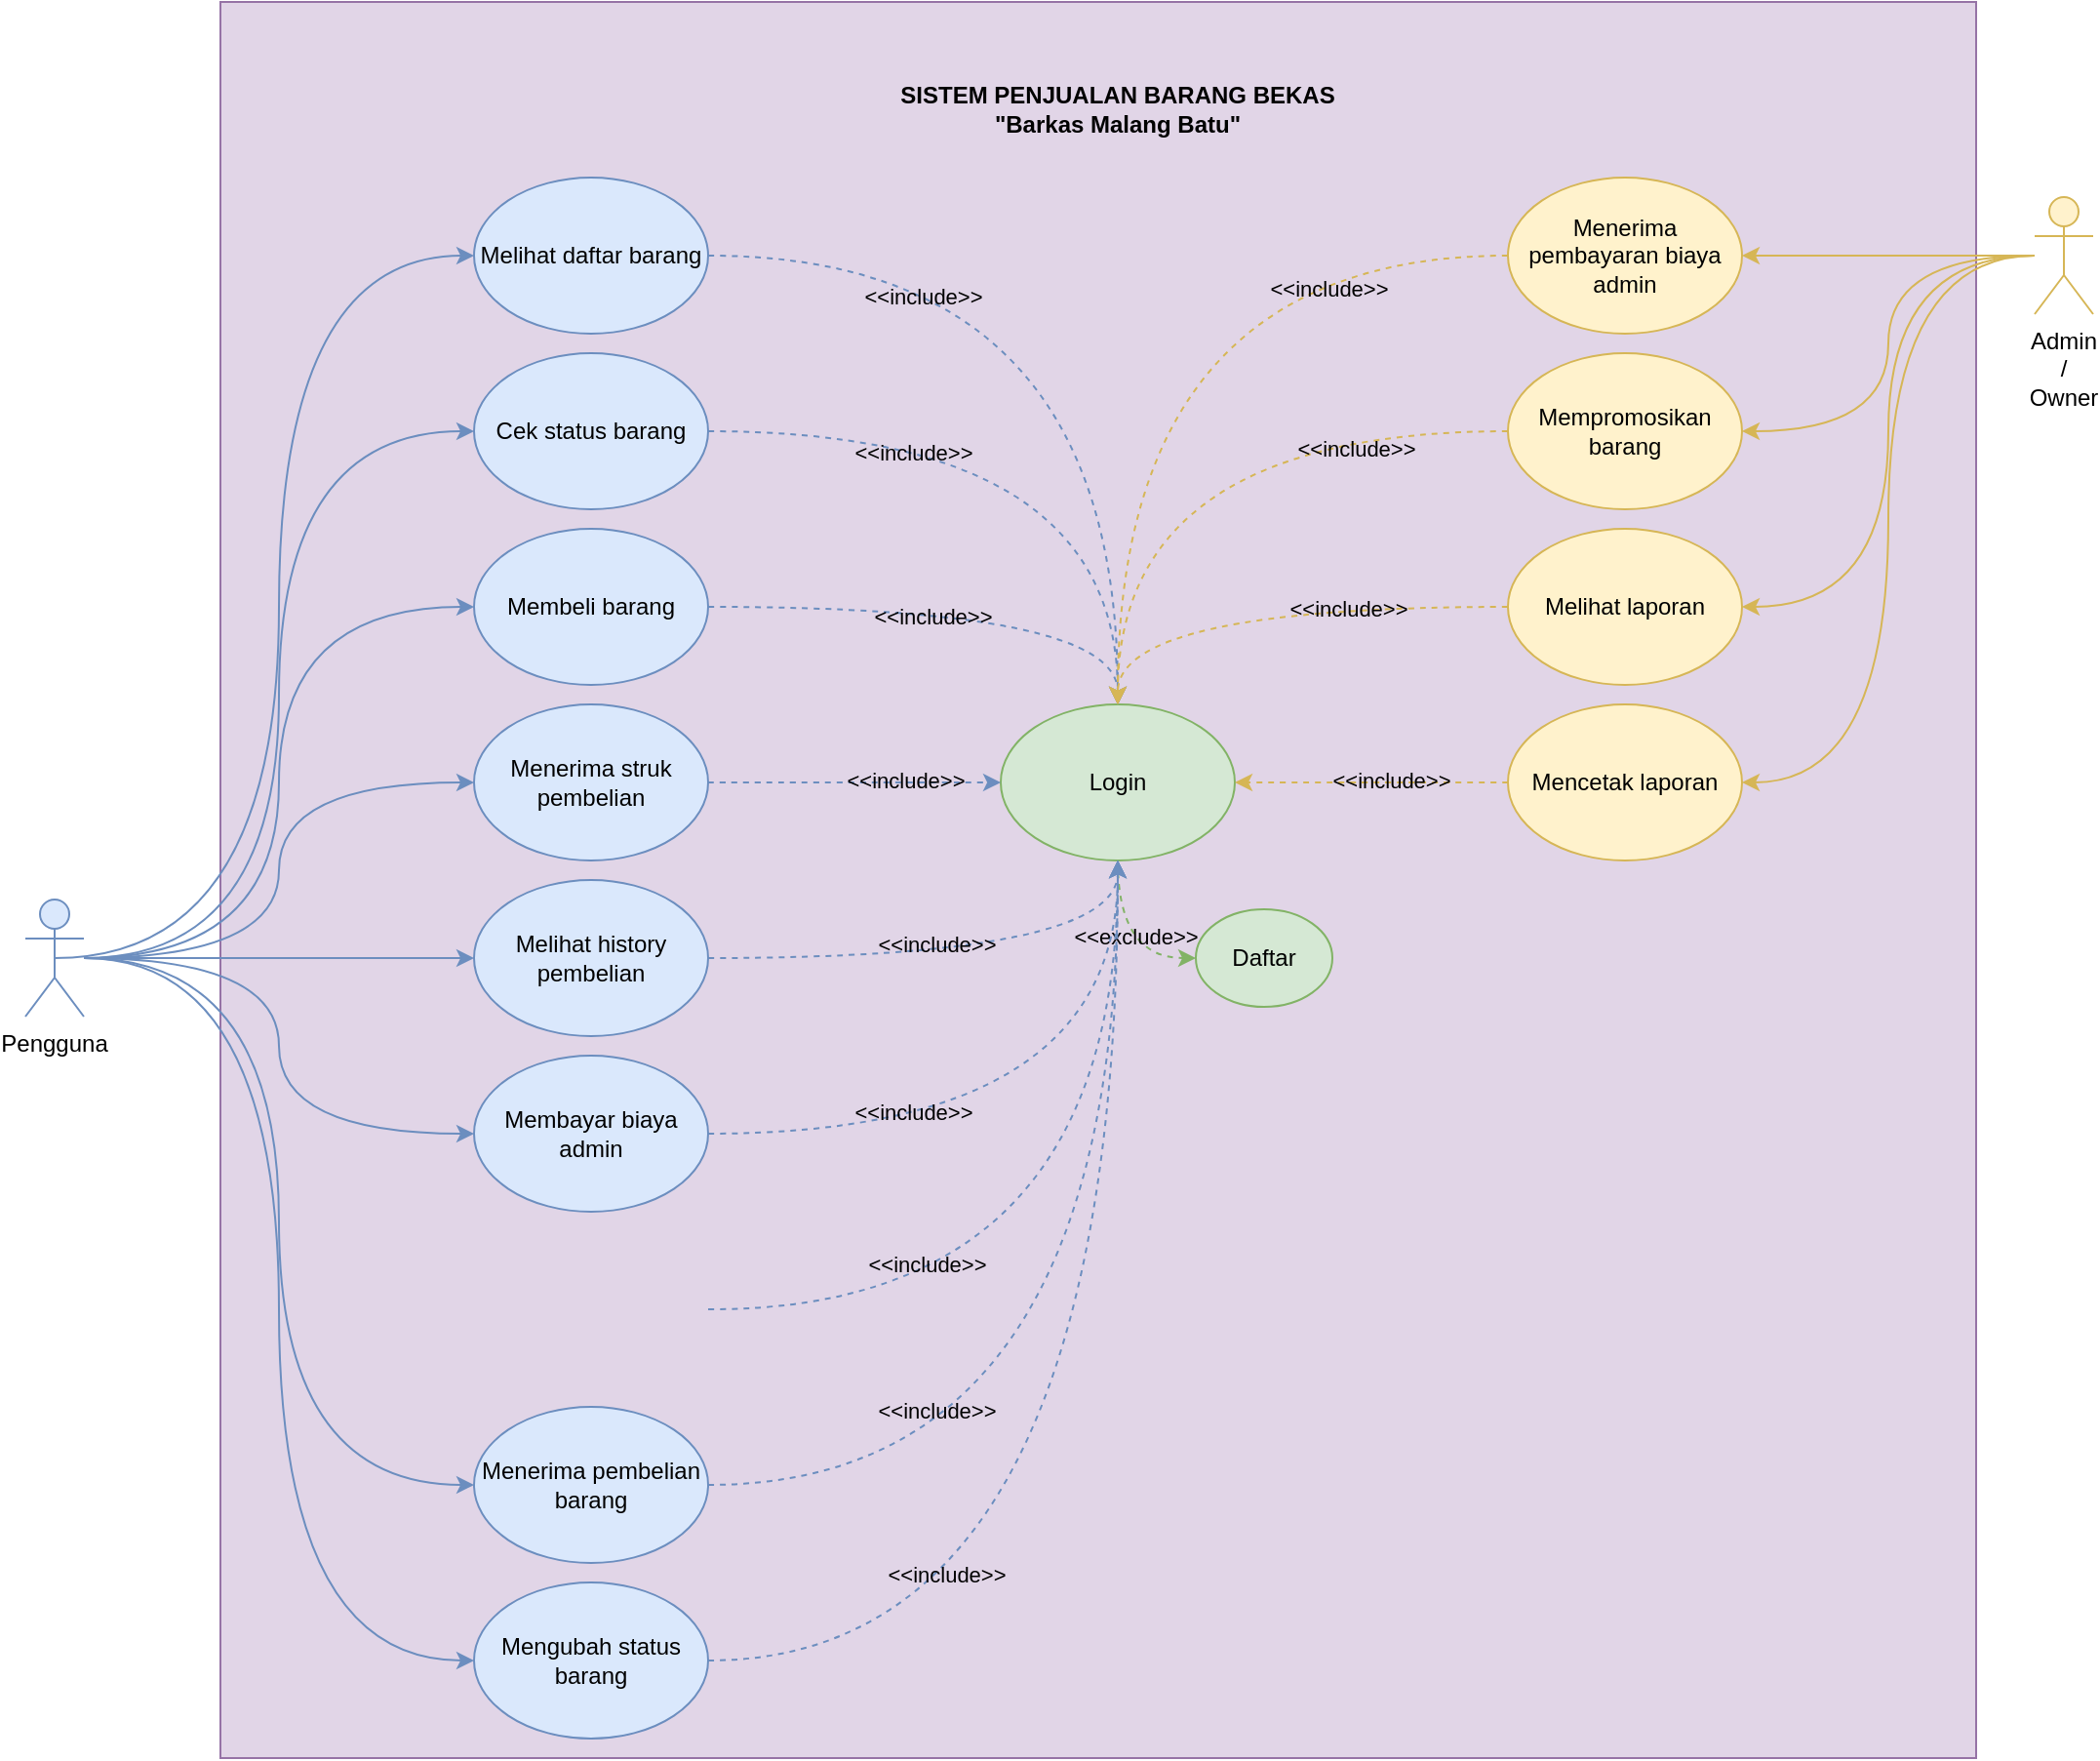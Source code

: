 <mxfile version="13.9.9" type="device"><diagram id="FwP8xMaD98i9msRnrxPW" name="Page-1"><mxGraphModel dx="852" dy="494" grid="1" gridSize="10" guides="1" tooltips="1" connect="1" arrows="1" fold="1" page="1" pageScale="1" pageWidth="850" pageHeight="1100" math="0" shadow="0"><root><mxCell id="0"/><mxCell id="1" parent="0"/><mxCell id="ihhtQg36KwLk_Eg7_PN3-1" value="" style="aspect=fixed;fillColor=#e1d5e7;strokeColor=#9673a6;fontStyle=0;labelBorderColor=none;whiteSpace=wrap;html=1;labelBackgroundColor=none;" parent="1" vertex="1"><mxGeometry x="170" y="60" width="900" height="900" as="geometry"/></mxCell><mxCell id="ihhtQg36KwLk_Eg7_PN3-26" value="" style="edgeStyle=orthogonalEdgeStyle;orthogonalLoop=1;jettySize=auto;exitX=0.5;exitY=0.5;exitDx=0;exitDy=0;exitPerimeter=0;entryX=0;entryY=0.5;entryDx=0;entryDy=0;curved=1;fillColor=#dae8fc;strokeColor=#6c8ebf;fontStyle=0;labelBorderColor=none;html=1;labelBackgroundColor=none;" parent="1" source="ihhtQg36KwLk_Eg7_PN3-2" target="ihhtQg36KwLk_Eg7_PN3-12" edge="1"><mxGeometry relative="1" as="geometry"/></mxCell><mxCell id="ihhtQg36KwLk_Eg7_PN3-29" value="" style="edgeStyle=orthogonalEdgeStyle;orthogonalLoop=1;jettySize=auto;entryX=0;entryY=0.5;entryDx=0;entryDy=0;strokeColor=none;curved=1;fontStyle=0;labelBorderColor=none;html=1;labelBackgroundColor=none;" parent="1" source="ihhtQg36KwLk_Eg7_PN3-2" target="ihhtQg36KwLk_Eg7_PN3-13" edge="1"><mxGeometry relative="1" as="geometry"/></mxCell><mxCell id="ihhtQg36KwLk_Eg7_PN3-30" value="" style="edgeStyle=orthogonalEdgeStyle;curved=1;orthogonalLoop=1;jettySize=auto;entryX=0;entryY=0.5;entryDx=0;entryDy=0;fillColor=#dae8fc;strokeColor=#6c8ebf;fontStyle=0;labelBorderColor=none;html=1;labelBackgroundColor=none;" parent="1" source="ihhtQg36KwLk_Eg7_PN3-2" target="ihhtQg36KwLk_Eg7_PN3-13" edge="1"><mxGeometry relative="1" as="geometry"/></mxCell><mxCell id="ihhtQg36KwLk_Eg7_PN3-31" value="" style="edgeStyle=orthogonalEdgeStyle;curved=1;orthogonalLoop=1;jettySize=auto;entryX=0;entryY=0.5;entryDx=0;entryDy=0;fillColor=#dae8fc;strokeColor=#6c8ebf;fontStyle=0;labelBorderColor=none;html=1;labelBackgroundColor=none;" parent="1" source="ihhtQg36KwLk_Eg7_PN3-2" target="ihhtQg36KwLk_Eg7_PN3-14" edge="1"><mxGeometry relative="1" as="geometry"/></mxCell><mxCell id="ihhtQg36KwLk_Eg7_PN3-32" value="" style="edgeStyle=orthogonalEdgeStyle;curved=1;orthogonalLoop=1;jettySize=auto;entryX=0;entryY=0.5;entryDx=0;entryDy=0;fillColor=#dae8fc;strokeColor=#6c8ebf;fontStyle=0;labelBorderColor=none;html=1;labelBackgroundColor=none;" parent="1" source="ihhtQg36KwLk_Eg7_PN3-2" target="ihhtQg36KwLk_Eg7_PN3-15" edge="1"><mxGeometry relative="1" as="geometry"/></mxCell><mxCell id="AMKGVoFOw0-IDPySNr7e-3" value="" style="edgeStyle=orthogonalEdgeStyle;curved=1;orthogonalLoop=1;jettySize=auto;entryX=0;entryY=0.5;entryDx=0;entryDy=0;fillColor=#dae8fc;strokeColor=#6c8ebf;fontStyle=0;labelBorderColor=none;html=1;labelBackgroundColor=none;" parent="1" source="ihhtQg36KwLk_Eg7_PN3-2" target="ihhtQg36KwLk_Eg7_PN3-20" edge="1"><mxGeometry relative="1" as="geometry"/></mxCell><mxCell id="AMKGVoFOw0-IDPySNr7e-4" value="" style="edgeStyle=orthogonalEdgeStyle;curved=1;orthogonalLoop=1;jettySize=auto;entryX=0;entryY=0.5;entryDx=0;entryDy=0;fillColor=#dae8fc;strokeColor=#6c8ebf;fontStyle=0;labelBorderColor=none;html=1;labelBackgroundColor=none;" parent="1" source="ihhtQg36KwLk_Eg7_PN3-2" target="ihhtQg36KwLk_Eg7_PN3-16" edge="1"><mxGeometry relative="1" as="geometry"/></mxCell><mxCell id="AMKGVoFOw0-IDPySNr7e-27" value="" style="edgeStyle=orthogonalEdgeStyle;curved=1;orthogonalLoop=1;jettySize=auto;entryX=0;entryY=0.5;entryDx=0;entryDy=0;fillColor=#dae8fc;strokeColor=#6c8ebf;fontStyle=0;labelBorderColor=none;html=1;labelBackgroundColor=none;" parent="1" source="ihhtQg36KwLk_Eg7_PN3-2" target="ihhtQg36KwLk_Eg7_PN3-18" edge="1"><mxGeometry relative="1" as="geometry"/></mxCell><mxCell id="AMKGVoFOw0-IDPySNr7e-28" value="" style="edgeStyle=orthogonalEdgeStyle;curved=1;orthogonalLoop=1;jettySize=auto;entryX=0;entryY=0.5;entryDx=0;entryDy=0;fillColor=#dae8fc;strokeColor=#6c8ebf;fontStyle=0;labelBorderColor=none;html=1;labelBackgroundColor=none;" parent="1" source="ihhtQg36KwLk_Eg7_PN3-2" target="AMKGVoFOw0-IDPySNr7e-26" edge="1"><mxGeometry relative="1" as="geometry"/></mxCell><mxCell id="ihhtQg36KwLk_Eg7_PN3-2" value="Pengguna" style="shape=umlActor;verticalLabelPosition=bottom;verticalAlign=top;outlineConnect=0;fillColor=#dae8fc;strokeColor=#6c8ebf;fontStyle=0;labelBorderColor=none;whiteSpace=wrap;html=1;labelBackgroundColor=none;" parent="1" vertex="1"><mxGeometry x="70" y="520" width="30" height="60" as="geometry"/></mxCell><mxCell id="ihhtQg36KwLk_Eg7_PN3-44" value="" style="edgeStyle=orthogonalEdgeStyle;curved=1;orthogonalLoop=1;jettySize=auto;entryX=1;entryY=0.5;entryDx=0;entryDy=0;fillColor=#fff2cc;strokeColor=#d6b656;fontStyle=0;labelBorderColor=none;html=1;labelBackgroundColor=none;" parent="1" source="ihhtQg36KwLk_Eg7_PN3-5" target="ihhtQg36KwLk_Eg7_PN3-21" edge="1"><mxGeometry relative="1" as="geometry"/></mxCell><mxCell id="ihhtQg36KwLk_Eg7_PN3-46" value="" style="edgeStyle=orthogonalEdgeStyle;curved=1;orthogonalLoop=1;jettySize=auto;entryX=1;entryY=0.5;entryDx=0;entryDy=0;fillColor=#fff2cc;strokeColor=#d6b656;fontStyle=0;labelBorderColor=none;html=1;labelBackgroundColor=none;" parent="1" source="ihhtQg36KwLk_Eg7_PN3-5" target="ihhtQg36KwLk_Eg7_PN3-23" edge="1"><mxGeometry relative="1" as="geometry"/></mxCell><mxCell id="AMKGVoFOw0-IDPySNr7e-8" value="" style="edgeStyle=orthogonalEdgeStyle;curved=1;orthogonalLoop=1;jettySize=auto;entryX=1;entryY=0.5;entryDx=0;entryDy=0;fillColor=#fff2cc;strokeColor=#d6b656;fontStyle=0;labelBorderColor=none;html=1;labelBackgroundColor=none;" parent="1" source="ihhtQg36KwLk_Eg7_PN3-5" target="AMKGVoFOw0-IDPySNr7e-7" edge="1"><mxGeometry relative="1" as="geometry"/></mxCell><mxCell id="AMKGVoFOw0-IDPySNr7e-11" value="" style="edgeStyle=orthogonalEdgeStyle;curved=1;orthogonalLoop=1;jettySize=auto;entryX=1;entryY=0.5;entryDx=0;entryDy=0;fillColor=#fff2cc;strokeColor=#d6b656;fontStyle=0;labelBorderColor=none;html=1;labelBackgroundColor=none;" parent="1" source="ihhtQg36KwLk_Eg7_PN3-5" target="AMKGVoFOw0-IDPySNr7e-9" edge="1"><mxGeometry relative="1" as="geometry"/></mxCell><mxCell id="ihhtQg36KwLk_Eg7_PN3-5" value="Admin / Owner" style="shape=umlActor;verticalLabelPosition=bottom;verticalAlign=top;outlineConnect=0;fillColor=#fff2cc;strokeColor=#d6b656;fontStyle=0;labelBorderColor=none;whiteSpace=wrap;html=1;labelBackgroundColor=none;" parent="1" vertex="1"><mxGeometry x="1100" y="160" width="30" height="60" as="geometry"/></mxCell><mxCell id="AMKGVoFOw0-IDPySNr7e-24" value="" style="edgeStyle=orthogonalEdgeStyle;curved=1;orthogonalLoop=1;jettySize=auto;entryX=0;entryY=0.5;entryDx=0;entryDy=0;dashed=1;fillColor=#d5e8d4;strokeColor=#82b366;fontStyle=0;labelBorderColor=none;html=1;labelBackgroundColor=none;" parent="1" source="ihhtQg36KwLk_Eg7_PN3-11" target="ihhtQg36KwLk_Eg7_PN3-19" edge="1"><mxGeometry relative="1" as="geometry"/></mxCell><mxCell id="AMKGVoFOw0-IDPySNr7e-68" value="&amp;lt;&amp;lt;exclude&amp;gt;&amp;gt;" style="edgeLabel;align=center;verticalAlign=middle;resizable=0;points=[];labelBackgroundColor=none;fontStyle=0;labelBorderColor=none;html=1;" parent="AMKGVoFOw0-IDPySNr7e-24" vertex="1" connectable="0"><mxGeometry x="-0.15" y="9" relative="1" as="geometry"><mxPoint as="offset"/></mxGeometry></mxCell><mxCell id="ihhtQg36KwLk_Eg7_PN3-11" value="Login" style="ellipse;fillColor=#d5e8d4;strokeColor=#82b366;fontStyle=0;labelBorderColor=none;whiteSpace=wrap;html=1;labelBackgroundColor=none;" parent="1" vertex="1"><mxGeometry x="570" y="420" width="120" height="80" as="geometry"/></mxCell><mxCell id="ihhtQg36KwLk_Eg7_PN3-47" value="" style="edgeStyle=orthogonalEdgeStyle;curved=1;orthogonalLoop=1;jettySize=auto;entryX=0.5;entryY=0;entryDx=0;entryDy=0;dashed=1;fillColor=#dae8fc;strokeColor=#6c8ebf;fontStyle=0;labelBorderColor=none;html=1;labelBackgroundColor=none;" parent="1" source="ihhtQg36KwLk_Eg7_PN3-12" target="ihhtQg36KwLk_Eg7_PN3-11" edge="1"><mxGeometry relative="1" as="geometry"/></mxCell><mxCell id="AMKGVoFOw0-IDPySNr7e-53" value="&amp;lt;&amp;lt;include&amp;gt;&amp;gt;" style="edgeLabel;align=center;verticalAlign=middle;resizable=0;points=[];labelBackgroundColor=none;fontStyle=0;labelBorderColor=none;html=1;" parent="ihhtQg36KwLk_Eg7_PN3-47" vertex="1" connectable="0"><mxGeometry x="-0.501" y="-21" relative="1" as="geometry"><mxPoint as="offset"/></mxGeometry></mxCell><mxCell id="ihhtQg36KwLk_Eg7_PN3-12" value="Melihat daftar barang" style="ellipse;fillColor=#dae8fc;strokeColor=#6c8ebf;fontStyle=0;labelBorderColor=none;whiteSpace=wrap;html=1;labelBackgroundColor=none;" parent="1" vertex="1"><mxGeometry x="300" y="150" width="120" height="80" as="geometry"/></mxCell><mxCell id="ihhtQg36KwLk_Eg7_PN3-48" value="" style="edgeStyle=orthogonalEdgeStyle;curved=1;orthogonalLoop=1;jettySize=auto;entryX=0.5;entryY=0;entryDx=0;entryDy=0;dashed=1;fillColor=#dae8fc;strokeColor=#6c8ebf;fontStyle=0;labelBorderColor=none;html=1;labelBackgroundColor=none;" parent="1" source="ihhtQg36KwLk_Eg7_PN3-13" target="ihhtQg36KwLk_Eg7_PN3-11" edge="1"><mxGeometry relative="1" as="geometry"/></mxCell><mxCell id="AMKGVoFOw0-IDPySNr7e-54" value="&amp;lt;&amp;lt;include&amp;gt;&amp;gt;" style="edgeLabel;align=center;verticalAlign=middle;resizable=0;points=[];labelBackgroundColor=none;fontStyle=0;labelBorderColor=none;html=1;" parent="ihhtQg36KwLk_Eg7_PN3-48" vertex="1" connectable="0"><mxGeometry x="-0.403" y="-11" relative="1" as="geometry"><mxPoint as="offset"/></mxGeometry></mxCell><mxCell id="ihhtQg36KwLk_Eg7_PN3-13" value="Cek status barang" style="ellipse;fillColor=#dae8fc;strokeColor=#6c8ebf;fontStyle=0;labelBorderColor=none;whiteSpace=wrap;html=1;labelBackgroundColor=none;" parent="1" vertex="1"><mxGeometry x="300" y="240" width="120" height="80" as="geometry"/></mxCell><mxCell id="AMKGVoFOw0-IDPySNr7e-44" value="" style="edgeStyle=orthogonalEdgeStyle;curved=1;orthogonalLoop=1;jettySize=auto;entryX=0.5;entryY=0;entryDx=0;entryDy=0;dashed=1;fillColor=#dae8fc;strokeColor=#6c8ebf;fontStyle=0;labelBorderColor=none;html=1;labelBackgroundColor=none;" parent="1" source="ihhtQg36KwLk_Eg7_PN3-14" target="ihhtQg36KwLk_Eg7_PN3-11" edge="1"><mxGeometry relative="1" as="geometry"/></mxCell><mxCell id="AMKGVoFOw0-IDPySNr7e-55" value="&amp;lt;&amp;lt;include&amp;gt;&amp;gt;" style="edgeLabel;align=center;verticalAlign=middle;resizable=0;points=[];labelBackgroundColor=none;fontStyle=0;labelBorderColor=none;html=1;" parent="AMKGVoFOw0-IDPySNr7e-44" vertex="1" connectable="0"><mxGeometry x="-0.115" y="-5" relative="1" as="geometry"><mxPoint as="offset"/></mxGeometry></mxCell><mxCell id="ihhtQg36KwLk_Eg7_PN3-14" value="Membeli barang" style="ellipse;fillColor=#dae8fc;strokeColor=#6c8ebf;fontStyle=0;labelBorderColor=none;whiteSpace=wrap;html=1;labelBackgroundColor=none;" parent="1" vertex="1"><mxGeometry x="300" y="330" width="120" height="80" as="geometry"/></mxCell><mxCell id="ihhtQg36KwLk_Eg7_PN3-51" value="" style="edgeStyle=orthogonalEdgeStyle;curved=1;orthogonalLoop=1;jettySize=auto;exitX=1;exitY=0.5;exitDx=0;exitDy=0;entryX=0;entryY=0.5;entryDx=0;entryDy=0;dashed=1;fillColor=#dae8fc;strokeColor=#6c8ebf;fontStyle=0;labelBorderColor=none;html=1;labelBackgroundColor=none;" parent="1" source="ihhtQg36KwLk_Eg7_PN3-15" target="ihhtQg36KwLk_Eg7_PN3-11" edge="1"><mxGeometry relative="1" as="geometry"/></mxCell><mxCell id="AMKGVoFOw0-IDPySNr7e-56" value="&amp;lt;&amp;lt;include&amp;gt;&amp;gt;" style="edgeLabel;align=center;verticalAlign=middle;resizable=0;points=[];labelBackgroundColor=none;fontStyle=0;labelBorderColor=none;html=1;" parent="ihhtQg36KwLk_Eg7_PN3-51" vertex="1" connectable="0"><mxGeometry x="0.338" y="1" relative="1" as="geometry"><mxPoint as="offset"/></mxGeometry></mxCell><mxCell id="ihhtQg36KwLk_Eg7_PN3-15" value="Menerima struk pembelian" style="ellipse;fillColor=#dae8fc;strokeColor=#6c8ebf;fontStyle=0;labelBorderColor=none;whiteSpace=wrap;html=1;labelBackgroundColor=none;" parent="1" vertex="1"><mxGeometry x="300" y="420" width="120" height="80" as="geometry"/></mxCell><mxCell id="AMKGVoFOw0-IDPySNr7e-46" value="" style="edgeStyle=orthogonalEdgeStyle;curved=1;orthogonalLoop=1;jettySize=auto;dashed=1;fillColor=#dae8fc;strokeColor=#6c8ebf;fontStyle=0;labelBorderColor=none;html=1;labelBackgroundColor=none;" parent="1" source="ihhtQg36KwLk_Eg7_PN3-16" edge="1"><mxGeometry relative="1" as="geometry"><mxPoint x="630" y="500" as="targetPoint"/></mxGeometry></mxCell><mxCell id="AMKGVoFOw0-IDPySNr7e-60" value="&amp;lt;&amp;lt;include&amp;gt;&amp;gt;" style="edgeLabel;align=center;verticalAlign=middle;resizable=0;points=[];labelBackgroundColor=none;fontStyle=0;labelBorderColor=none;html=1;" parent="AMKGVoFOw0-IDPySNr7e-46" vertex="1" connectable="0"><mxGeometry x="-0.403" y="11" relative="1" as="geometry"><mxPoint as="offset"/></mxGeometry></mxCell><mxCell id="ihhtQg36KwLk_Eg7_PN3-16" value="Membayar biaya admin" style="ellipse;fillColor=#dae8fc;strokeColor=#6c8ebf;fontStyle=0;labelBorderColor=none;whiteSpace=wrap;html=1;labelBackgroundColor=none;" parent="1" vertex="1"><mxGeometry x="300" y="600" width="120" height="80" as="geometry"/></mxCell><mxCell id="AMKGVoFOw0-IDPySNr7e-47" value="" style="edgeStyle=orthogonalEdgeStyle;curved=1;orthogonalLoop=1;jettySize=auto;entryX=0.5;entryY=1;entryDx=0;entryDy=0;dashed=1;fillColor=#dae8fc;strokeColor=#6c8ebf;fontStyle=0;labelBorderColor=none;html=1;labelBackgroundColor=none;" parent="1" target="ihhtQg36KwLk_Eg7_PN3-11" edge="1"><mxGeometry relative="1" as="geometry"><mxPoint x="420" y="730" as="sourcePoint"/></mxGeometry></mxCell><mxCell id="AMKGVoFOw0-IDPySNr7e-61" value="&amp;lt;&amp;lt;include&amp;gt;&amp;gt;" style="edgeLabel;align=center;verticalAlign=middle;resizable=0;points=[];labelBackgroundColor=none;fontStyle=0;labelBorderColor=none;html=1;" parent="AMKGVoFOw0-IDPySNr7e-47" vertex="1" connectable="0"><mxGeometry x="-0.491" y="24" relative="1" as="geometry"><mxPoint as="offset"/></mxGeometry></mxCell><mxCell id="AMKGVoFOw0-IDPySNr7e-48" value="" style="edgeStyle=orthogonalEdgeStyle;curved=1;orthogonalLoop=1;jettySize=auto;entryX=0.5;entryY=1;entryDx=0;entryDy=0;dashed=1;fillColor=#dae8fc;strokeColor=#6c8ebf;fontStyle=0;labelBorderColor=none;html=1;labelBackgroundColor=none;" parent="1" source="ihhtQg36KwLk_Eg7_PN3-18" target="ihhtQg36KwLk_Eg7_PN3-11" edge="1"><mxGeometry relative="1" as="geometry"/></mxCell><mxCell id="AMKGVoFOw0-IDPySNr7e-62" value="&amp;lt;&amp;lt;include&amp;gt;&amp;gt;" style="edgeLabel;align=center;verticalAlign=middle;resizable=0;points=[];labelBackgroundColor=none;fontStyle=0;labelBorderColor=none;html=1;" parent="AMKGVoFOw0-IDPySNr7e-48" vertex="1" connectable="0"><mxGeometry x="-0.558" y="38" relative="1" as="geometry"><mxPoint as="offset"/></mxGeometry></mxCell><mxCell id="ihhtQg36KwLk_Eg7_PN3-18" value="Menerima pembelian barang" style="ellipse;fillColor=#dae8fc;strokeColor=#6c8ebf;fontStyle=0;labelBorderColor=none;whiteSpace=wrap;html=1;labelBackgroundColor=none;" parent="1" vertex="1"><mxGeometry x="300" y="780" width="120" height="80" as="geometry"/></mxCell><mxCell id="ihhtQg36KwLk_Eg7_PN3-19" value="Daftar" style="ellipse;fillColor=#d5e8d4;strokeColor=#82b366;fontStyle=0;labelBorderColor=none;whiteSpace=wrap;html=1;labelBackgroundColor=none;" parent="1" vertex="1"><mxGeometry x="670" y="525" width="70" height="50" as="geometry"/></mxCell><mxCell id="AMKGVoFOw0-IDPySNr7e-45" value="" style="edgeStyle=orthogonalEdgeStyle;curved=1;orthogonalLoop=1;jettySize=auto;entryX=0.5;entryY=1;entryDx=0;entryDy=0;dashed=1;fillColor=#dae8fc;strokeColor=#6c8ebf;fontStyle=0;labelBorderColor=none;html=1;labelBackgroundColor=none;" parent="1" source="ihhtQg36KwLk_Eg7_PN3-20" target="ihhtQg36KwLk_Eg7_PN3-11" edge="1"><mxGeometry relative="1" as="geometry"/></mxCell><mxCell id="AMKGVoFOw0-IDPySNr7e-57" value="&amp;lt;&amp;lt;include&amp;gt;&amp;gt;" style="edgeLabel;align=center;verticalAlign=middle;resizable=0;points=[];labelBackgroundColor=none;fontStyle=0;labelBorderColor=none;html=1;" parent="AMKGVoFOw0-IDPySNr7e-45" vertex="1" connectable="0"><mxGeometry x="-0.099" y="7" relative="1" as="geometry"><mxPoint as="offset"/></mxGeometry></mxCell><mxCell id="ihhtQg36KwLk_Eg7_PN3-20" value="Melihat history pembelian" style="ellipse;fillColor=#dae8fc;strokeColor=#6c8ebf;fontStyle=0;labelBorderColor=none;whiteSpace=wrap;html=1;labelBackgroundColor=none;" parent="1" vertex="1"><mxGeometry x="300" y="510" width="120" height="80" as="geometry"/></mxCell><mxCell id="ihhtQg36KwLk_Eg7_PN3-56" value="" style="edgeStyle=orthogonalEdgeStyle;curved=1;orthogonalLoop=1;jettySize=auto;entryX=0.5;entryY=0;entryDx=0;entryDy=0;dashed=1;strokeColor=#d6b656;fillColor=#fff2cc;fontStyle=0;labelBorderColor=none;html=1;labelBackgroundColor=none;" parent="1" source="ihhtQg36KwLk_Eg7_PN3-21" target="ihhtQg36KwLk_Eg7_PN3-11" edge="1"><mxGeometry relative="1" as="geometry"/></mxCell><mxCell id="AMKGVoFOw0-IDPySNr7e-64" value="&amp;lt;&amp;lt;include&amp;gt;&amp;gt;" style="edgeLabel;align=center;verticalAlign=middle;resizable=0;points=[];labelBackgroundColor=none;fontStyle=0;labelBorderColor=none;html=1;" parent="ihhtQg36KwLk_Eg7_PN3-56" vertex="1" connectable="0"><mxGeometry x="-0.573" y="17" relative="1" as="geometry"><mxPoint as="offset"/></mxGeometry></mxCell><mxCell id="ihhtQg36KwLk_Eg7_PN3-21" value="Menerima pembayaran biaya admin" style="ellipse;fillColor=#fff2cc;strokeColor=#d6b656;fontStyle=0;labelBorderColor=none;whiteSpace=wrap;html=1;labelBackgroundColor=none;" parent="1" vertex="1"><mxGeometry x="830" y="150" width="120" height="80" as="geometry"/></mxCell><mxCell id="AMKGVoFOw0-IDPySNr7e-50" value="" style="edgeStyle=orthogonalEdgeStyle;curved=1;orthogonalLoop=1;jettySize=auto;entryX=0.5;entryY=0;entryDx=0;entryDy=0;dashed=1;fillColor=#fff2cc;strokeColor=#d6b656;fontStyle=0;labelBorderColor=none;html=1;labelBackgroundColor=none;" parent="1" source="ihhtQg36KwLk_Eg7_PN3-23" target="ihhtQg36KwLk_Eg7_PN3-11" edge="1"><mxGeometry relative="1" as="geometry"/></mxCell><mxCell id="AMKGVoFOw0-IDPySNr7e-65" value="&amp;lt;&amp;lt;include&amp;gt;&amp;gt;" style="edgeLabel;align=center;verticalAlign=middle;resizable=0;points=[];labelBackgroundColor=none;fontStyle=0;labelBorderColor=none;html=1;" parent="AMKGVoFOw0-IDPySNr7e-50" vertex="1" connectable="0"><mxGeometry x="-0.541" y="9" relative="1" as="geometry"><mxPoint as="offset"/></mxGeometry></mxCell><mxCell id="ihhtQg36KwLk_Eg7_PN3-23" value="Mempromosikan barang" style="ellipse;fillColor=#fff2cc;strokeColor=#d6b656;fontStyle=0;labelBorderColor=none;whiteSpace=wrap;html=1;labelBackgroundColor=none;" parent="1" vertex="1"><mxGeometry x="830" y="240" width="120" height="80" as="geometry"/></mxCell><mxCell id="ihhtQg36KwLk_Eg7_PN3-64" value="SISTEM PENJUALAN BARANG BEKAS&lt;br&gt;&quot;Barkas Malang Batu&quot;" style="text;strokeColor=none;fillColor=none;align=center;verticalAlign=middle;rounded=0;fontStyle=1;labelBorderColor=none;whiteSpace=wrap;html=1;labelBackgroundColor=none;" parent="1" vertex="1"><mxGeometry x="380" y="100" width="500" height="30" as="geometry"/></mxCell><mxCell id="AMKGVoFOw0-IDPySNr7e-51" value="" style="edgeStyle=orthogonalEdgeStyle;curved=1;orthogonalLoop=1;jettySize=auto;entryX=0.5;entryY=0;entryDx=0;entryDy=0;dashed=1;fillColor=#fff2cc;strokeColor=#d6b656;fontStyle=0;labelBorderColor=none;html=1;labelBackgroundColor=none;" parent="1" source="AMKGVoFOw0-IDPySNr7e-7" target="ihhtQg36KwLk_Eg7_PN3-11" edge="1"><mxGeometry relative="1" as="geometry"/></mxCell><mxCell id="AMKGVoFOw0-IDPySNr7e-66" value="&amp;lt;&amp;lt;include&amp;gt;&amp;gt;" style="edgeLabel;align=center;verticalAlign=middle;resizable=0;points=[];labelBackgroundColor=none;fontStyle=0;labelBorderColor=none;html=1;" parent="AMKGVoFOw0-IDPySNr7e-51" vertex="1" connectable="0"><mxGeometry x="-0.342" y="1" relative="1" as="geometry"><mxPoint as="offset"/></mxGeometry></mxCell><mxCell id="AMKGVoFOw0-IDPySNr7e-7" value="Melihat laporan" style="ellipse;fillColor=#fff2cc;strokeColor=#d6b656;fontStyle=0;labelBorderColor=none;whiteSpace=wrap;html=1;labelBackgroundColor=none;" parent="1" vertex="1"><mxGeometry x="830" y="330" width="120" height="80" as="geometry"/></mxCell><mxCell id="AMKGVoFOw0-IDPySNr7e-52" value="" style="edgeStyle=orthogonalEdgeStyle;curved=1;orthogonalLoop=1;jettySize=auto;dashed=1;fillColor=#fff2cc;strokeColor=#d6b656;fontStyle=0;labelBorderColor=none;html=1;labelBackgroundColor=none;" parent="1" source="AMKGVoFOw0-IDPySNr7e-9" target="ihhtQg36KwLk_Eg7_PN3-11" edge="1"><mxGeometry relative="1" as="geometry"/></mxCell><mxCell id="AMKGVoFOw0-IDPySNr7e-67" value="&amp;lt;&amp;lt;include&amp;gt;&amp;gt;" style="edgeLabel;align=center;verticalAlign=middle;resizable=0;points=[];labelBackgroundColor=none;fontStyle=0;labelBorderColor=none;html=1;" parent="AMKGVoFOw0-IDPySNr7e-52" vertex="1" connectable="0"><mxGeometry x="-0.141" y="-1" relative="1" as="geometry"><mxPoint as="offset"/></mxGeometry></mxCell><mxCell id="AMKGVoFOw0-IDPySNr7e-9" value="Mencetak laporan" style="ellipse;fillColor=#fff2cc;strokeColor=#d6b656;fontStyle=0;labelBorderColor=none;whiteSpace=wrap;html=1;labelBackgroundColor=none;" parent="1" vertex="1"><mxGeometry x="830" y="420" width="120" height="80" as="geometry"/></mxCell><mxCell id="AMKGVoFOw0-IDPySNr7e-49" value="" style="edgeStyle=orthogonalEdgeStyle;curved=1;orthogonalLoop=1;jettySize=auto;entryX=0.5;entryY=1;entryDx=0;entryDy=0;dashed=1;fillColor=#dae8fc;strokeColor=#6c8ebf;fontStyle=0;labelBorderColor=none;html=1;labelBackgroundColor=none;" parent="1" source="AMKGVoFOw0-IDPySNr7e-26" target="ihhtQg36KwLk_Eg7_PN3-11" edge="1"><mxGeometry relative="1" as="geometry"/></mxCell><mxCell id="AMKGVoFOw0-IDPySNr7e-63" value="&amp;lt;&amp;lt;include&amp;gt;&amp;gt;" style="edgeLabel;align=center;verticalAlign=middle;resizable=0;points=[];labelBackgroundColor=none;fontStyle=0;labelBorderColor=none;html=1;" parent="AMKGVoFOw0-IDPySNr7e-49" vertex="1" connectable="0"><mxGeometry x="-0.608" y="44" relative="1" as="geometry"><mxPoint as="offset"/></mxGeometry></mxCell><mxCell id="AMKGVoFOw0-IDPySNr7e-26" value="Mengubah status barang" style="ellipse;fillColor=#dae8fc;strokeColor=#6c8ebf;fontStyle=0;labelBorderColor=none;whiteSpace=wrap;html=1;labelBackgroundColor=none;" parent="1" vertex="1"><mxGeometry x="300" y="870" width="120" height="80" as="geometry"/></mxCell></root></mxGraphModel></diagram></mxfile>
